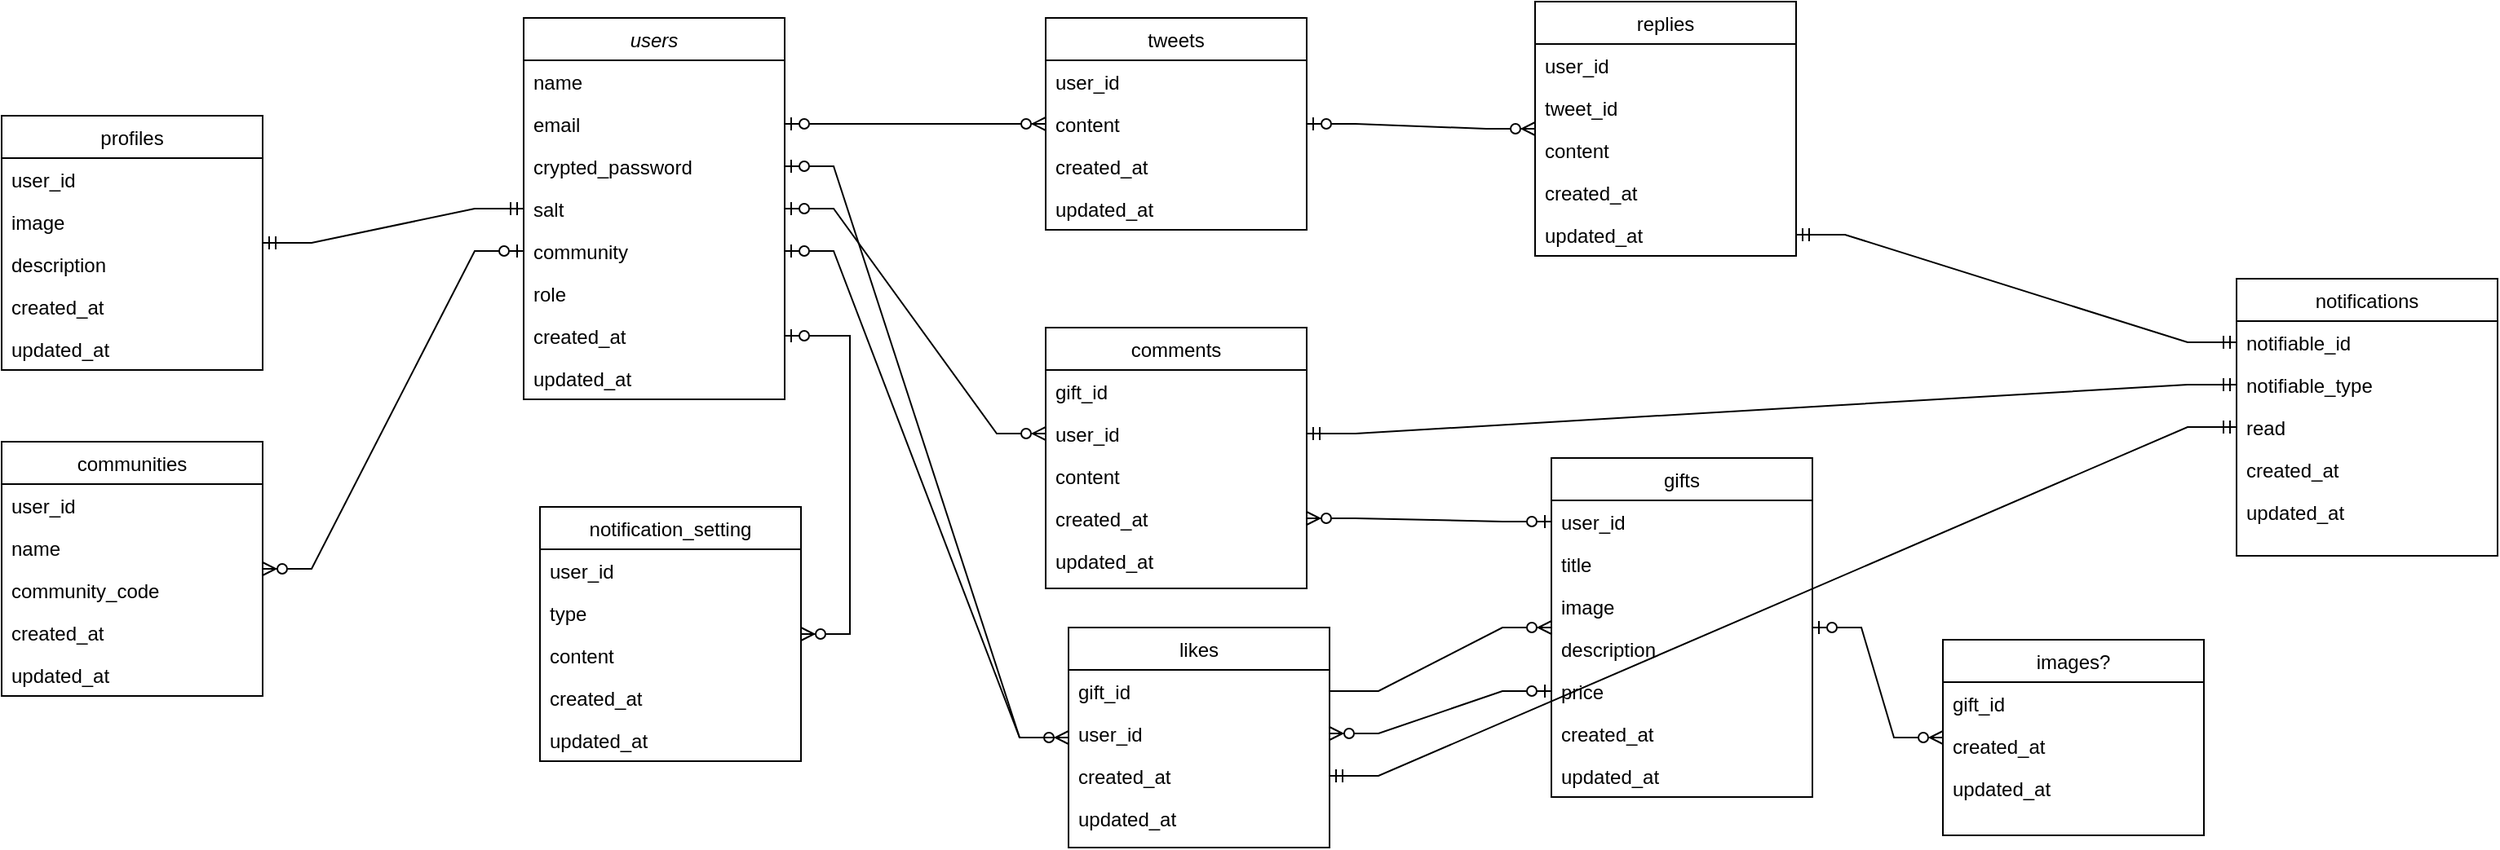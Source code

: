 <mxfile version="18.0.5" type="github">
  <diagram id="C5RBs43oDa-KdzZeNtuy" name="Page-1">
    <mxGraphModel dx="3071" dy="1340" grid="1" gridSize="10" guides="1" tooltips="1" connect="1" arrows="1" fold="1" page="1" pageScale="1" pageWidth="827" pageHeight="1169" math="0" shadow="0">
      <root>
        <mxCell id="WIyWlLk6GJQsqaUBKTNV-0" />
        <mxCell id="WIyWlLk6GJQsqaUBKTNV-1" parent="WIyWlLk6GJQsqaUBKTNV-0" />
        <mxCell id="zkfFHV4jXpPFQw0GAbJ--0" value="users" style="swimlane;fontStyle=2;align=center;verticalAlign=top;childLayout=stackLayout;horizontal=1;startSize=26;horizontalStack=0;resizeParent=1;resizeLast=0;collapsible=1;marginBottom=0;rounded=0;shadow=0;strokeWidth=1;" parent="WIyWlLk6GJQsqaUBKTNV-1" vertex="1">
          <mxGeometry x="80" y="50" width="160" height="234" as="geometry">
            <mxRectangle x="230" y="140" width="160" height="26" as="alternateBounds" />
          </mxGeometry>
        </mxCell>
        <mxCell id="c8Rxnur6RBuowhKr3YoD-0" value="name" style="text;align=left;verticalAlign=top;spacingLeft=4;spacingRight=4;overflow=hidden;rotatable=0;points=[[0,0.5],[1,0.5]];portConstraint=eastwest;" vertex="1" parent="zkfFHV4jXpPFQw0GAbJ--0">
          <mxGeometry y="26" width="160" height="26" as="geometry" />
        </mxCell>
        <mxCell id="c8Rxnur6RBuowhKr3YoD-1" value="email" style="text;align=left;verticalAlign=top;spacingLeft=4;spacingRight=4;overflow=hidden;rotatable=0;points=[[0,0.5],[1,0.5]];portConstraint=eastwest;" vertex="1" parent="zkfFHV4jXpPFQw0GAbJ--0">
          <mxGeometry y="52" width="160" height="26" as="geometry" />
        </mxCell>
        <mxCell id="zkfFHV4jXpPFQw0GAbJ--1" value="crypted_password" style="text;align=left;verticalAlign=top;spacingLeft=4;spacingRight=4;overflow=hidden;rotatable=0;points=[[0,0.5],[1,0.5]];portConstraint=eastwest;" parent="zkfFHV4jXpPFQw0GAbJ--0" vertex="1">
          <mxGeometry y="78" width="160" height="26" as="geometry" />
        </mxCell>
        <mxCell id="c8Rxnur6RBuowhKr3YoD-51" value="salt" style="text;align=left;verticalAlign=top;spacingLeft=4;spacingRight=4;overflow=hidden;rotatable=0;points=[[0,0.5],[1,0.5]];portConstraint=eastwest;" vertex="1" parent="zkfFHV4jXpPFQw0GAbJ--0">
          <mxGeometry y="104" width="160" height="26" as="geometry" />
        </mxCell>
        <mxCell id="c8Rxnur6RBuowhKr3YoD-2" value="community" style="text;align=left;verticalAlign=top;spacingLeft=4;spacingRight=4;overflow=hidden;rotatable=0;points=[[0,0.5],[1,0.5]];portConstraint=eastwest;" vertex="1" parent="zkfFHV4jXpPFQw0GAbJ--0">
          <mxGeometry y="130" width="160" height="26" as="geometry" />
        </mxCell>
        <mxCell id="c8Rxnur6RBuowhKr3YoD-61" value="role" style="text;align=left;verticalAlign=top;spacingLeft=4;spacingRight=4;overflow=hidden;rotatable=0;points=[[0,0.5],[1,0.5]];portConstraint=eastwest;" vertex="1" parent="zkfFHV4jXpPFQw0GAbJ--0">
          <mxGeometry y="156" width="160" height="26" as="geometry" />
        </mxCell>
        <mxCell id="zkfFHV4jXpPFQw0GAbJ--2" value="created_at" style="text;align=left;verticalAlign=top;spacingLeft=4;spacingRight=4;overflow=hidden;rotatable=0;points=[[0,0.5],[1,0.5]];portConstraint=eastwest;rounded=0;shadow=0;html=0;" parent="zkfFHV4jXpPFQw0GAbJ--0" vertex="1">
          <mxGeometry y="182" width="160" height="26" as="geometry" />
        </mxCell>
        <mxCell id="zkfFHV4jXpPFQw0GAbJ--3" value="updated_at" style="text;align=left;verticalAlign=top;spacingLeft=4;spacingRight=4;overflow=hidden;rotatable=0;points=[[0,0.5],[1,0.5]];portConstraint=eastwest;rounded=0;shadow=0;html=0;" parent="zkfFHV4jXpPFQw0GAbJ--0" vertex="1">
          <mxGeometry y="208" width="160" height="26" as="geometry" />
        </mxCell>
        <mxCell id="zkfFHV4jXpPFQw0GAbJ--17" value="profiles" style="swimlane;fontStyle=0;align=center;verticalAlign=top;childLayout=stackLayout;horizontal=1;startSize=26;horizontalStack=0;resizeParent=1;resizeLast=0;collapsible=1;marginBottom=0;rounded=0;shadow=0;strokeWidth=1;" parent="WIyWlLk6GJQsqaUBKTNV-1" vertex="1">
          <mxGeometry x="-240" y="110" width="160" height="156" as="geometry">
            <mxRectangle x="550" y="140" width="160" height="26" as="alternateBounds" />
          </mxGeometry>
        </mxCell>
        <mxCell id="zkfFHV4jXpPFQw0GAbJ--19" value="user_id" style="text;align=left;verticalAlign=top;spacingLeft=4;spacingRight=4;overflow=hidden;rotatable=0;points=[[0,0.5],[1,0.5]];portConstraint=eastwest;rounded=0;shadow=0;html=0;" parent="zkfFHV4jXpPFQw0GAbJ--17" vertex="1">
          <mxGeometry y="26" width="160" height="26" as="geometry" />
        </mxCell>
        <mxCell id="zkfFHV4jXpPFQw0GAbJ--20" value="image" style="text;align=left;verticalAlign=top;spacingLeft=4;spacingRight=4;overflow=hidden;rotatable=0;points=[[0,0.5],[1,0.5]];portConstraint=eastwest;rounded=0;shadow=0;html=0;" parent="zkfFHV4jXpPFQw0GAbJ--17" vertex="1">
          <mxGeometry y="52" width="160" height="26" as="geometry" />
        </mxCell>
        <mxCell id="zkfFHV4jXpPFQw0GAbJ--21" value="description" style="text;align=left;verticalAlign=top;spacingLeft=4;spacingRight=4;overflow=hidden;rotatable=0;points=[[0,0.5],[1,0.5]];portConstraint=eastwest;rounded=0;shadow=0;html=0;" parent="zkfFHV4jXpPFQw0GAbJ--17" vertex="1">
          <mxGeometry y="78" width="160" height="26" as="geometry" />
        </mxCell>
        <mxCell id="c8Rxnur6RBuowhKr3YoD-9" value="created_at" style="text;align=left;verticalAlign=top;spacingLeft=4;spacingRight=4;overflow=hidden;rotatable=0;points=[[0,0.5],[1,0.5]];portConstraint=eastwest;rounded=0;shadow=0;html=0;" vertex="1" parent="zkfFHV4jXpPFQw0GAbJ--17">
          <mxGeometry y="104" width="160" height="26" as="geometry" />
        </mxCell>
        <mxCell id="c8Rxnur6RBuowhKr3YoD-10" value="updated_at" style="text;align=left;verticalAlign=top;spacingLeft=4;spacingRight=4;overflow=hidden;rotatable=0;points=[[0,0.5],[1,0.5]];portConstraint=eastwest;rounded=0;shadow=0;html=0;" vertex="1" parent="zkfFHV4jXpPFQw0GAbJ--17">
          <mxGeometry y="130" width="160" height="26" as="geometry" />
        </mxCell>
        <mxCell id="c8Rxnur6RBuowhKr3YoD-4" value="" style="edgeStyle=entityRelationEdgeStyle;fontSize=12;html=1;endArrow=ERmandOne;startArrow=ERmandOne;rounded=0;" edge="1" parent="WIyWlLk6GJQsqaUBKTNV-1" source="zkfFHV4jXpPFQw0GAbJ--0" target="zkfFHV4jXpPFQw0GAbJ--17">
          <mxGeometry width="100" height="100" relative="1" as="geometry">
            <mxPoint x="350" y="210" as="sourcePoint" />
            <mxPoint x="450" y="110" as="targetPoint" />
          </mxGeometry>
        </mxCell>
        <mxCell id="c8Rxnur6RBuowhKr3YoD-11" value="gifts" style="swimlane;fontStyle=0;align=center;verticalAlign=top;childLayout=stackLayout;horizontal=1;startSize=26;horizontalStack=0;resizeParent=1;resizeLast=0;collapsible=1;marginBottom=0;rounded=0;shadow=0;strokeWidth=1;" vertex="1" parent="WIyWlLk6GJQsqaUBKTNV-1">
          <mxGeometry x="710" y="320" width="160" height="208" as="geometry">
            <mxRectangle x="550" y="140" width="160" height="26" as="alternateBounds" />
          </mxGeometry>
        </mxCell>
        <mxCell id="c8Rxnur6RBuowhKr3YoD-12" value="user_id" style="text;align=left;verticalAlign=top;spacingLeft=4;spacingRight=4;overflow=hidden;rotatable=0;points=[[0,0.5],[1,0.5]];portConstraint=eastwest;rounded=0;shadow=0;html=0;" vertex="1" parent="c8Rxnur6RBuowhKr3YoD-11">
          <mxGeometry y="26" width="160" height="26" as="geometry" />
        </mxCell>
        <mxCell id="c8Rxnur6RBuowhKr3YoD-17" value="title" style="text;align=left;verticalAlign=top;spacingLeft=4;spacingRight=4;overflow=hidden;rotatable=0;points=[[0,0.5],[1,0.5]];portConstraint=eastwest;rounded=0;shadow=0;html=0;" vertex="1" parent="c8Rxnur6RBuowhKr3YoD-11">
          <mxGeometry y="52" width="160" height="26" as="geometry" />
        </mxCell>
        <mxCell id="c8Rxnur6RBuowhKr3YoD-13" value="image" style="text;align=left;verticalAlign=top;spacingLeft=4;spacingRight=4;overflow=hidden;rotatable=0;points=[[0,0.5],[1,0.5]];portConstraint=eastwest;rounded=0;shadow=0;html=0;" vertex="1" parent="c8Rxnur6RBuowhKr3YoD-11">
          <mxGeometry y="78" width="160" height="26" as="geometry" />
        </mxCell>
        <mxCell id="c8Rxnur6RBuowhKr3YoD-14" value="description" style="text;align=left;verticalAlign=top;spacingLeft=4;spacingRight=4;overflow=hidden;rotatable=0;points=[[0,0.5],[1,0.5]];portConstraint=eastwest;rounded=0;shadow=0;html=0;" vertex="1" parent="c8Rxnur6RBuowhKr3YoD-11">
          <mxGeometry y="104" width="160" height="26" as="geometry" />
        </mxCell>
        <mxCell id="c8Rxnur6RBuowhKr3YoD-67" value="price" style="text;align=left;verticalAlign=top;spacingLeft=4;spacingRight=4;overflow=hidden;rotatable=0;points=[[0,0.5],[1,0.5]];portConstraint=eastwest;rounded=0;shadow=0;html=0;" vertex="1" parent="c8Rxnur6RBuowhKr3YoD-11">
          <mxGeometry y="130" width="160" height="26" as="geometry" />
        </mxCell>
        <mxCell id="c8Rxnur6RBuowhKr3YoD-15" value="created_at" style="text;align=left;verticalAlign=top;spacingLeft=4;spacingRight=4;overflow=hidden;rotatable=0;points=[[0,0.5],[1,0.5]];portConstraint=eastwest;rounded=0;shadow=0;html=0;" vertex="1" parent="c8Rxnur6RBuowhKr3YoD-11">
          <mxGeometry y="156" width="160" height="26" as="geometry" />
        </mxCell>
        <mxCell id="c8Rxnur6RBuowhKr3YoD-16" value="updated_at" style="text;align=left;verticalAlign=top;spacingLeft=4;spacingRight=4;overflow=hidden;rotatable=0;points=[[0,0.5],[1,0.5]];portConstraint=eastwest;rounded=0;shadow=0;html=0;" vertex="1" parent="c8Rxnur6RBuowhKr3YoD-11">
          <mxGeometry y="182" width="160" height="26" as="geometry" />
        </mxCell>
        <mxCell id="c8Rxnur6RBuowhKr3YoD-19" value="comments" style="swimlane;fontStyle=0;align=center;verticalAlign=top;childLayout=stackLayout;horizontal=1;startSize=26;horizontalStack=0;resizeParent=1;resizeLast=0;collapsible=1;marginBottom=0;rounded=0;shadow=0;strokeWidth=1;" vertex="1" parent="WIyWlLk6GJQsqaUBKTNV-1">
          <mxGeometry x="400" y="240" width="160" height="160" as="geometry">
            <mxRectangle x="550" y="140" width="160" height="26" as="alternateBounds" />
          </mxGeometry>
        </mxCell>
        <mxCell id="c8Rxnur6RBuowhKr3YoD-20" value="gift_id" style="text;align=left;verticalAlign=top;spacingLeft=4;spacingRight=4;overflow=hidden;rotatable=0;points=[[0,0.5],[1,0.5]];portConstraint=eastwest;rounded=0;shadow=0;html=0;" vertex="1" parent="c8Rxnur6RBuowhKr3YoD-19">
          <mxGeometry y="26" width="160" height="26" as="geometry" />
        </mxCell>
        <mxCell id="c8Rxnur6RBuowhKr3YoD-21" value="user_id" style="text;align=left;verticalAlign=top;spacingLeft=4;spacingRight=4;overflow=hidden;rotatable=0;points=[[0,0.5],[1,0.5]];portConstraint=eastwest;rounded=0;shadow=0;html=0;" vertex="1" parent="c8Rxnur6RBuowhKr3YoD-19">
          <mxGeometry y="52" width="160" height="26" as="geometry" />
        </mxCell>
        <mxCell id="c8Rxnur6RBuowhKr3YoD-22" value="content" style="text;align=left;verticalAlign=top;spacingLeft=4;spacingRight=4;overflow=hidden;rotatable=0;points=[[0,0.5],[1,0.5]];portConstraint=eastwest;rounded=0;shadow=0;html=0;" vertex="1" parent="c8Rxnur6RBuowhKr3YoD-19">
          <mxGeometry y="78" width="160" height="26" as="geometry" />
        </mxCell>
        <mxCell id="c8Rxnur6RBuowhKr3YoD-24" value="created_at" style="text;align=left;verticalAlign=top;spacingLeft=4;spacingRight=4;overflow=hidden;rotatable=0;points=[[0,0.5],[1,0.5]];portConstraint=eastwest;rounded=0;shadow=0;html=0;" vertex="1" parent="c8Rxnur6RBuowhKr3YoD-19">
          <mxGeometry y="104" width="160" height="26" as="geometry" />
        </mxCell>
        <mxCell id="c8Rxnur6RBuowhKr3YoD-25" value="updated_at" style="text;align=left;verticalAlign=top;spacingLeft=4;spacingRight=4;overflow=hidden;rotatable=0;points=[[0,0.5],[1,0.5]];portConstraint=eastwest;rounded=0;shadow=0;html=0;" vertex="1" parent="c8Rxnur6RBuowhKr3YoD-19">
          <mxGeometry y="130" width="160" height="26" as="geometry" />
        </mxCell>
        <mxCell id="c8Rxnur6RBuowhKr3YoD-26" value="images?" style="swimlane;fontStyle=0;align=center;verticalAlign=top;childLayout=stackLayout;horizontal=1;startSize=26;horizontalStack=0;resizeParent=1;resizeLast=0;collapsible=1;marginBottom=0;rounded=0;shadow=0;strokeWidth=1;" vertex="1" parent="WIyWlLk6GJQsqaUBKTNV-1">
          <mxGeometry x="950" y="431.5" width="160" height="120" as="geometry">
            <mxRectangle x="550" y="140" width="160" height="26" as="alternateBounds" />
          </mxGeometry>
        </mxCell>
        <mxCell id="c8Rxnur6RBuowhKr3YoD-27" value="gift_id" style="text;align=left;verticalAlign=top;spacingLeft=4;spacingRight=4;overflow=hidden;rotatable=0;points=[[0,0.5],[1,0.5]];portConstraint=eastwest;rounded=0;shadow=0;html=0;" vertex="1" parent="c8Rxnur6RBuowhKr3YoD-26">
          <mxGeometry y="26" width="160" height="26" as="geometry" />
        </mxCell>
        <mxCell id="c8Rxnur6RBuowhKr3YoD-31" value="created_at" style="text;align=left;verticalAlign=top;spacingLeft=4;spacingRight=4;overflow=hidden;rotatable=0;points=[[0,0.5],[1,0.5]];portConstraint=eastwest;rounded=0;shadow=0;html=0;" vertex="1" parent="c8Rxnur6RBuowhKr3YoD-26">
          <mxGeometry y="52" width="160" height="26" as="geometry" />
        </mxCell>
        <mxCell id="c8Rxnur6RBuowhKr3YoD-32" value="updated_at" style="text;align=left;verticalAlign=top;spacingLeft=4;spacingRight=4;overflow=hidden;rotatable=0;points=[[0,0.5],[1,0.5]];portConstraint=eastwest;rounded=0;shadow=0;html=0;" vertex="1" parent="c8Rxnur6RBuowhKr3YoD-26">
          <mxGeometry y="78" width="160" height="26" as="geometry" />
        </mxCell>
        <mxCell id="c8Rxnur6RBuowhKr3YoD-33" value="" style="edgeStyle=entityRelationEdgeStyle;fontSize=12;html=1;endArrow=ERzeroToMany;startArrow=ERzeroToOne;rounded=0;" edge="1" parent="WIyWlLk6GJQsqaUBKTNV-1" source="c8Rxnur6RBuowhKr3YoD-11" target="c8Rxnur6RBuowhKr3YoD-26">
          <mxGeometry width="100" height="100" relative="1" as="geometry">
            <mxPoint x="530" y="590" as="sourcePoint" />
            <mxPoint x="630" y="490" as="targetPoint" />
          </mxGeometry>
        </mxCell>
        <mxCell id="c8Rxnur6RBuowhKr3YoD-34" value="" style="edgeStyle=entityRelationEdgeStyle;fontSize=12;html=1;endArrow=ERzeroToMany;startArrow=none;rounded=0;" edge="1" parent="WIyWlLk6GJQsqaUBKTNV-1" source="c8Rxnur6RBuowhKr3YoD-69" target="c8Rxnur6RBuowhKr3YoD-11">
          <mxGeometry width="100" height="100" relative="1" as="geometry">
            <mxPoint x="150" y="240" as="sourcePoint" />
            <mxPoint x="310" y="380" as="targetPoint" />
          </mxGeometry>
        </mxCell>
        <mxCell id="c8Rxnur6RBuowhKr3YoD-35" value="" style="edgeStyle=entityRelationEdgeStyle;fontSize=12;html=1;endArrow=ERzeroToMany;startArrow=ERzeroToOne;rounded=0;" edge="1" parent="WIyWlLk6GJQsqaUBKTNV-1" source="c8Rxnur6RBuowhKr3YoD-12" target="c8Rxnur6RBuowhKr3YoD-24">
          <mxGeometry width="100" height="100" relative="1" as="geometry">
            <mxPoint x="470" y="401" as="sourcePoint" />
            <mxPoint x="560" y="360" as="targetPoint" />
          </mxGeometry>
        </mxCell>
        <mxCell id="c8Rxnur6RBuowhKr3YoD-36" value="" style="edgeStyle=entityRelationEdgeStyle;fontSize=12;html=1;endArrow=ERzeroToMany;startArrow=ERzeroToOne;rounded=0;" edge="1" parent="WIyWlLk6GJQsqaUBKTNV-1" source="zkfFHV4jXpPFQw0GAbJ--0" target="c8Rxnur6RBuowhKr3YoD-21">
          <mxGeometry width="100" height="100" relative="1" as="geometry">
            <mxPoint x="470" y="427" as="sourcePoint" />
            <mxPoint x="560" y="515" as="targetPoint" />
          </mxGeometry>
        </mxCell>
        <mxCell id="c8Rxnur6RBuowhKr3YoD-37" value="tweets" style="swimlane;fontStyle=0;align=center;verticalAlign=top;childLayout=stackLayout;horizontal=1;startSize=26;horizontalStack=0;resizeParent=1;resizeLast=0;collapsible=1;marginBottom=0;rounded=0;shadow=0;strokeWidth=1;" vertex="1" parent="WIyWlLk6GJQsqaUBKTNV-1">
          <mxGeometry x="400" y="50" width="160" height="130" as="geometry">
            <mxRectangle x="550" y="140" width="160" height="26" as="alternateBounds" />
          </mxGeometry>
        </mxCell>
        <mxCell id="c8Rxnur6RBuowhKr3YoD-39" value="user_id" style="text;align=left;verticalAlign=top;spacingLeft=4;spacingRight=4;overflow=hidden;rotatable=0;points=[[0,0.5],[1,0.5]];portConstraint=eastwest;rounded=0;shadow=0;html=0;" vertex="1" parent="c8Rxnur6RBuowhKr3YoD-37">
          <mxGeometry y="26" width="160" height="26" as="geometry" />
        </mxCell>
        <mxCell id="c8Rxnur6RBuowhKr3YoD-40" value="content" style="text;align=left;verticalAlign=top;spacingLeft=4;spacingRight=4;overflow=hidden;rotatable=0;points=[[0,0.5],[1,0.5]];portConstraint=eastwest;rounded=0;shadow=0;html=0;" vertex="1" parent="c8Rxnur6RBuowhKr3YoD-37">
          <mxGeometry y="52" width="160" height="26" as="geometry" />
        </mxCell>
        <mxCell id="c8Rxnur6RBuowhKr3YoD-41" value="created_at" style="text;align=left;verticalAlign=top;spacingLeft=4;spacingRight=4;overflow=hidden;rotatable=0;points=[[0,0.5],[1,0.5]];portConstraint=eastwest;rounded=0;shadow=0;html=0;" vertex="1" parent="c8Rxnur6RBuowhKr3YoD-37">
          <mxGeometry y="78" width="160" height="26" as="geometry" />
        </mxCell>
        <mxCell id="c8Rxnur6RBuowhKr3YoD-42" value="updated_at" style="text;align=left;verticalAlign=top;spacingLeft=4;spacingRight=4;overflow=hidden;rotatable=0;points=[[0,0.5],[1,0.5]];portConstraint=eastwest;rounded=0;shadow=0;html=0;" vertex="1" parent="c8Rxnur6RBuowhKr3YoD-37">
          <mxGeometry y="104" width="160" height="26" as="geometry" />
        </mxCell>
        <mxCell id="c8Rxnur6RBuowhKr3YoD-43" value="replies" style="swimlane;fontStyle=0;align=center;verticalAlign=top;childLayout=stackLayout;horizontal=1;startSize=26;horizontalStack=0;resizeParent=1;resizeLast=0;collapsible=1;marginBottom=0;rounded=0;shadow=0;strokeWidth=1;" vertex="1" parent="WIyWlLk6GJQsqaUBKTNV-1">
          <mxGeometry x="700" y="40" width="160" height="156" as="geometry">
            <mxRectangle x="550" y="140" width="160" height="26" as="alternateBounds" />
          </mxGeometry>
        </mxCell>
        <mxCell id="c8Rxnur6RBuowhKr3YoD-44" value="user_id" style="text;align=left;verticalAlign=top;spacingLeft=4;spacingRight=4;overflow=hidden;rotatable=0;points=[[0,0.5],[1,0.5]];portConstraint=eastwest;rounded=0;shadow=0;html=0;" vertex="1" parent="c8Rxnur6RBuowhKr3YoD-43">
          <mxGeometry y="26" width="160" height="26" as="geometry" />
        </mxCell>
        <mxCell id="c8Rxnur6RBuowhKr3YoD-50" value="tweet_id" style="text;align=left;verticalAlign=top;spacingLeft=4;spacingRight=4;overflow=hidden;rotatable=0;points=[[0,0.5],[1,0.5]];portConstraint=eastwest;rounded=0;shadow=0;html=0;" vertex="1" parent="c8Rxnur6RBuowhKr3YoD-43">
          <mxGeometry y="52" width="160" height="26" as="geometry" />
        </mxCell>
        <mxCell id="c8Rxnur6RBuowhKr3YoD-45" value="content" style="text;align=left;verticalAlign=top;spacingLeft=4;spacingRight=4;overflow=hidden;rotatable=0;points=[[0,0.5],[1,0.5]];portConstraint=eastwest;rounded=0;shadow=0;html=0;" vertex="1" parent="c8Rxnur6RBuowhKr3YoD-43">
          <mxGeometry y="78" width="160" height="26" as="geometry" />
        </mxCell>
        <mxCell id="c8Rxnur6RBuowhKr3YoD-46" value="created_at" style="text;align=left;verticalAlign=top;spacingLeft=4;spacingRight=4;overflow=hidden;rotatable=0;points=[[0,0.5],[1,0.5]];portConstraint=eastwest;rounded=0;shadow=0;html=0;" vertex="1" parent="c8Rxnur6RBuowhKr3YoD-43">
          <mxGeometry y="104" width="160" height="26" as="geometry" />
        </mxCell>
        <mxCell id="c8Rxnur6RBuowhKr3YoD-47" value="updated_at" style="text;align=left;verticalAlign=top;spacingLeft=4;spacingRight=4;overflow=hidden;rotatable=0;points=[[0,0.5],[1,0.5]];portConstraint=eastwest;rounded=0;shadow=0;html=0;" vertex="1" parent="c8Rxnur6RBuowhKr3YoD-43">
          <mxGeometry y="130" width="160" height="26" as="geometry" />
        </mxCell>
        <mxCell id="c8Rxnur6RBuowhKr3YoD-48" value="" style="edgeStyle=entityRelationEdgeStyle;fontSize=12;html=1;endArrow=ERzeroToMany;startArrow=ERzeroToOne;rounded=0;" edge="1" parent="WIyWlLk6GJQsqaUBKTNV-1" source="c8Rxnur6RBuowhKr3YoD-1" target="c8Rxnur6RBuowhKr3YoD-37">
          <mxGeometry width="100" height="100" relative="1" as="geometry">
            <mxPoint x="250" y="99" as="sourcePoint" />
            <mxPoint x="430" y="541" as="targetPoint" />
          </mxGeometry>
        </mxCell>
        <mxCell id="c8Rxnur6RBuowhKr3YoD-49" value="" style="edgeStyle=entityRelationEdgeStyle;fontSize=12;html=1;endArrow=ERzeroToMany;startArrow=ERzeroToOne;rounded=0;" edge="1" parent="WIyWlLk6GJQsqaUBKTNV-1" source="c8Rxnur6RBuowhKr3YoD-40" target="c8Rxnur6RBuowhKr3YoD-43">
          <mxGeometry width="100" height="100" relative="1" as="geometry">
            <mxPoint x="560" y="266" as="sourcePoint" />
            <mxPoint x="590" y="290" as="targetPoint" />
          </mxGeometry>
        </mxCell>
        <mxCell id="c8Rxnur6RBuowhKr3YoD-52" value="communities" style="swimlane;fontStyle=0;align=center;verticalAlign=top;childLayout=stackLayout;horizontal=1;startSize=26;horizontalStack=0;resizeParent=1;resizeLast=0;collapsible=1;marginBottom=0;rounded=0;shadow=0;strokeWidth=1;" vertex="1" parent="WIyWlLk6GJQsqaUBKTNV-1">
          <mxGeometry x="-240" y="310" width="160" height="156" as="geometry">
            <mxRectangle x="550" y="140" width="160" height="26" as="alternateBounds" />
          </mxGeometry>
        </mxCell>
        <mxCell id="c8Rxnur6RBuowhKr3YoD-53" value="user_id" style="text;align=left;verticalAlign=top;spacingLeft=4;spacingRight=4;overflow=hidden;rotatable=0;points=[[0,0.5],[1,0.5]];portConstraint=eastwest;rounded=0;shadow=0;html=0;" vertex="1" parent="c8Rxnur6RBuowhKr3YoD-52">
          <mxGeometry y="26" width="160" height="26" as="geometry" />
        </mxCell>
        <mxCell id="c8Rxnur6RBuowhKr3YoD-54" value="name" style="text;align=left;verticalAlign=top;spacingLeft=4;spacingRight=4;overflow=hidden;rotatable=0;points=[[0,0.5],[1,0.5]];portConstraint=eastwest;rounded=0;shadow=0;html=0;" vertex="1" parent="c8Rxnur6RBuowhKr3YoD-52">
          <mxGeometry y="52" width="160" height="26" as="geometry" />
        </mxCell>
        <mxCell id="c8Rxnur6RBuowhKr3YoD-60" value="community_code" style="text;align=left;verticalAlign=top;spacingLeft=4;spacingRight=4;overflow=hidden;rotatable=0;points=[[0,0.5],[1,0.5]];portConstraint=eastwest;rounded=0;shadow=0;html=0;" vertex="1" parent="c8Rxnur6RBuowhKr3YoD-52">
          <mxGeometry y="78" width="160" height="26" as="geometry" />
        </mxCell>
        <mxCell id="c8Rxnur6RBuowhKr3YoD-56" value="created_at" style="text;align=left;verticalAlign=top;spacingLeft=4;spacingRight=4;overflow=hidden;rotatable=0;points=[[0,0.5],[1,0.5]];portConstraint=eastwest;rounded=0;shadow=0;html=0;" vertex="1" parent="c8Rxnur6RBuowhKr3YoD-52">
          <mxGeometry y="104" width="160" height="26" as="geometry" />
        </mxCell>
        <mxCell id="c8Rxnur6RBuowhKr3YoD-57" value="updated_at" style="text;align=left;verticalAlign=top;spacingLeft=4;spacingRight=4;overflow=hidden;rotatable=0;points=[[0,0.5],[1,0.5]];portConstraint=eastwest;rounded=0;shadow=0;html=0;" vertex="1" parent="c8Rxnur6RBuowhKr3YoD-52">
          <mxGeometry y="130" width="160" height="26" as="geometry" />
        </mxCell>
        <mxCell id="c8Rxnur6RBuowhKr3YoD-59" value="" style="edgeStyle=entityRelationEdgeStyle;fontSize=12;html=1;endArrow=ERzeroToMany;startArrow=ERzeroToOne;rounded=0;" edge="1" parent="WIyWlLk6GJQsqaUBKTNV-1" source="c8Rxnur6RBuowhKr3YoD-2" target="c8Rxnur6RBuowhKr3YoD-52">
          <mxGeometry width="100" height="100" relative="1" as="geometry">
            <mxPoint x="250" y="164" as="sourcePoint" />
            <mxPoint x="250" y="445" as="targetPoint" />
          </mxGeometry>
        </mxCell>
        <mxCell id="c8Rxnur6RBuowhKr3YoD-74" value="" style="edgeStyle=entityRelationEdgeStyle;fontSize=12;html=1;endArrow=ERzeroToMany;startArrow=ERzeroToOne;rounded=0;" edge="1" parent="WIyWlLk6GJQsqaUBKTNV-1" source="c8Rxnur6RBuowhKr3YoD-2" target="c8Rxnur6RBuowhKr3YoD-68">
          <mxGeometry width="100" height="100" relative="1" as="geometry">
            <mxPoint x="250" y="177" as="sourcePoint" />
            <mxPoint x="250" y="445" as="targetPoint" />
          </mxGeometry>
        </mxCell>
        <mxCell id="c8Rxnur6RBuowhKr3YoD-75" value="" style="edgeStyle=entityRelationEdgeStyle;fontSize=12;html=1;endArrow=ERzeroToMany;startArrow=ERzeroToOne;rounded=0;" edge="1" parent="WIyWlLk6GJQsqaUBKTNV-1" source="c8Rxnur6RBuowhKr3YoD-67" target="c8Rxnur6RBuowhKr3YoD-70">
          <mxGeometry width="100" height="100" relative="1" as="geometry">
            <mxPoint x="650" y="610" as="sourcePoint" />
            <mxPoint x="430" y="554" as="targetPoint" />
          </mxGeometry>
        </mxCell>
        <mxCell id="c8Rxnur6RBuowhKr3YoD-77" value="notifications" style="swimlane;fontStyle=0;align=center;verticalAlign=top;childLayout=stackLayout;horizontal=1;startSize=26;horizontalStack=0;resizeParent=1;resizeLast=0;collapsible=1;marginBottom=0;rounded=0;shadow=0;strokeWidth=1;" vertex="1" parent="WIyWlLk6GJQsqaUBKTNV-1">
          <mxGeometry x="1130" y="210" width="160" height="170" as="geometry">
            <mxRectangle x="550" y="140" width="160" height="26" as="alternateBounds" />
          </mxGeometry>
        </mxCell>
        <mxCell id="c8Rxnur6RBuowhKr3YoD-94" value="notifiable_id" style="text;align=left;verticalAlign=top;spacingLeft=4;spacingRight=4;overflow=hidden;rotatable=0;points=[[0,0.5],[1,0.5]];portConstraint=eastwest;rounded=0;shadow=0;html=0;" vertex="1" parent="c8Rxnur6RBuowhKr3YoD-77">
          <mxGeometry y="26" width="160" height="26" as="geometry" />
        </mxCell>
        <mxCell id="c8Rxnur6RBuowhKr3YoD-79" value="notifiable_type" style="text;align=left;verticalAlign=top;spacingLeft=4;spacingRight=4;overflow=hidden;rotatable=0;points=[[0,0.5],[1,0.5]];portConstraint=eastwest;rounded=0;shadow=0;html=0;" vertex="1" parent="c8Rxnur6RBuowhKr3YoD-77">
          <mxGeometry y="52" width="160" height="26" as="geometry" />
        </mxCell>
        <mxCell id="c8Rxnur6RBuowhKr3YoD-80" value="read" style="text;align=left;verticalAlign=top;spacingLeft=4;spacingRight=4;overflow=hidden;rotatable=0;points=[[0,0.5],[1,0.5]];portConstraint=eastwest;rounded=0;shadow=0;html=0;" vertex="1" parent="c8Rxnur6RBuowhKr3YoD-77">
          <mxGeometry y="78" width="160" height="26" as="geometry" />
        </mxCell>
        <mxCell id="c8Rxnur6RBuowhKr3YoD-81" value="created_at" style="text;align=left;verticalAlign=top;spacingLeft=4;spacingRight=4;overflow=hidden;rotatable=0;points=[[0,0.5],[1,0.5]];portConstraint=eastwest;rounded=0;shadow=0;html=0;" vertex="1" parent="c8Rxnur6RBuowhKr3YoD-77">
          <mxGeometry y="104" width="160" height="26" as="geometry" />
        </mxCell>
        <mxCell id="c8Rxnur6RBuowhKr3YoD-82" value="updated_at" style="text;align=left;verticalAlign=top;spacingLeft=4;spacingRight=4;overflow=hidden;rotatable=0;points=[[0,0.5],[1,0.5]];portConstraint=eastwest;rounded=0;shadow=0;html=0;" vertex="1" parent="c8Rxnur6RBuowhKr3YoD-77">
          <mxGeometry y="130" width="160" height="26" as="geometry" />
        </mxCell>
        <mxCell id="c8Rxnur6RBuowhKr3YoD-84" value="notification_setting" style="swimlane;fontStyle=0;align=center;verticalAlign=top;childLayout=stackLayout;horizontal=1;startSize=26;horizontalStack=0;resizeParent=1;resizeLast=0;collapsible=1;marginBottom=0;rounded=0;shadow=0;strokeWidth=1;" vertex="1" parent="WIyWlLk6GJQsqaUBKTNV-1">
          <mxGeometry x="90" y="350" width="160" height="156" as="geometry">
            <mxRectangle x="550" y="140" width="160" height="26" as="alternateBounds" />
          </mxGeometry>
        </mxCell>
        <mxCell id="c8Rxnur6RBuowhKr3YoD-85" value="user_id" style="text;align=left;verticalAlign=top;spacingLeft=4;spacingRight=4;overflow=hidden;rotatable=0;points=[[0,0.5],[1,0.5]];portConstraint=eastwest;rounded=0;shadow=0;html=0;" vertex="1" parent="c8Rxnur6RBuowhKr3YoD-84">
          <mxGeometry y="26" width="160" height="26" as="geometry" />
        </mxCell>
        <mxCell id="c8Rxnur6RBuowhKr3YoD-86" value="type" style="text;align=left;verticalAlign=top;spacingLeft=4;spacingRight=4;overflow=hidden;rotatable=0;points=[[0,0.5],[1,0.5]];portConstraint=eastwest;rounded=0;shadow=0;html=0;" vertex="1" parent="c8Rxnur6RBuowhKr3YoD-84">
          <mxGeometry y="52" width="160" height="26" as="geometry" />
        </mxCell>
        <mxCell id="c8Rxnur6RBuowhKr3YoD-87" value="content" style="text;align=left;verticalAlign=top;spacingLeft=4;spacingRight=4;overflow=hidden;rotatable=0;points=[[0,0.5],[1,0.5]];portConstraint=eastwest;rounded=0;shadow=0;html=0;" vertex="1" parent="c8Rxnur6RBuowhKr3YoD-84">
          <mxGeometry y="78" width="160" height="26" as="geometry" />
        </mxCell>
        <mxCell id="c8Rxnur6RBuowhKr3YoD-88" value="created_at" style="text;align=left;verticalAlign=top;spacingLeft=4;spacingRight=4;overflow=hidden;rotatable=0;points=[[0,0.5],[1,0.5]];portConstraint=eastwest;rounded=0;shadow=0;html=0;" vertex="1" parent="c8Rxnur6RBuowhKr3YoD-84">
          <mxGeometry y="104" width="160" height="26" as="geometry" />
        </mxCell>
        <mxCell id="c8Rxnur6RBuowhKr3YoD-89" value="updated_at" style="text;align=left;verticalAlign=top;spacingLeft=4;spacingRight=4;overflow=hidden;rotatable=0;points=[[0,0.5],[1,0.5]];portConstraint=eastwest;rounded=0;shadow=0;html=0;" vertex="1" parent="c8Rxnur6RBuowhKr3YoD-84">
          <mxGeometry y="130" width="160" height="26" as="geometry" />
        </mxCell>
        <mxCell id="c8Rxnur6RBuowhKr3YoD-90" value="" style="edgeStyle=entityRelationEdgeStyle;fontSize=12;html=1;endArrow=ERzeroToMany;startArrow=ERzeroToOne;rounded=0;" edge="1" parent="WIyWlLk6GJQsqaUBKTNV-1" source="zkfFHV4jXpPFQw0GAbJ--2" target="c8Rxnur6RBuowhKr3YoD-84">
          <mxGeometry width="100" height="100" relative="1" as="geometry">
            <mxPoint x="90" y="229" as="sourcePoint" />
            <mxPoint x="-70" y="595" as="targetPoint" />
          </mxGeometry>
        </mxCell>
        <mxCell id="c8Rxnur6RBuowhKr3YoD-96" value="" style="edgeStyle=entityRelationEdgeStyle;fontSize=12;html=1;endArrow=ERmandOne;startArrow=ERmandOne;rounded=0;" edge="1" parent="WIyWlLk6GJQsqaUBKTNV-1" source="c8Rxnur6RBuowhKr3YoD-72" target="c8Rxnur6RBuowhKr3YoD-80">
          <mxGeometry width="100" height="100" relative="1" as="geometry">
            <mxPoint x="330" y="650" as="sourcePoint" />
            <mxPoint x="140" y="671" as="targetPoint" />
          </mxGeometry>
        </mxCell>
        <mxCell id="c8Rxnur6RBuowhKr3YoD-100" value="" style="edgeStyle=entityRelationEdgeStyle;fontSize=12;html=1;endArrow=ERmandOne;startArrow=ERmandOne;rounded=0;" edge="1" parent="WIyWlLk6GJQsqaUBKTNV-1" source="c8Rxnur6RBuowhKr3YoD-21" target="c8Rxnur6RBuowhKr3YoD-79">
          <mxGeometry width="100" height="100" relative="1" as="geometry">
            <mxPoint x="344" y="701" as="sourcePoint" />
            <mxPoint x="180" y="607" as="targetPoint" />
          </mxGeometry>
        </mxCell>
        <mxCell id="c8Rxnur6RBuowhKr3YoD-101" value="" style="edgeStyle=entityRelationEdgeStyle;fontSize=12;html=1;endArrow=ERmandOne;startArrow=ERmandOne;rounded=0;" edge="1" parent="WIyWlLk6GJQsqaUBKTNV-1" source="c8Rxnur6RBuowhKr3YoD-47" target="c8Rxnur6RBuowhKr3YoD-94">
          <mxGeometry width="100" height="100" relative="1" as="geometry">
            <mxPoint x="344" y="491" as="sourcePoint" />
            <mxPoint x="140" y="450" as="targetPoint" />
          </mxGeometry>
        </mxCell>
        <mxCell id="c8Rxnur6RBuowhKr3YoD-68" value="likes" style="swimlane;fontStyle=0;align=center;verticalAlign=top;childLayout=stackLayout;horizontal=1;startSize=26;horizontalStack=0;resizeParent=1;resizeLast=0;collapsible=1;marginBottom=0;rounded=0;shadow=0;strokeWidth=1;" vertex="1" parent="WIyWlLk6GJQsqaUBKTNV-1">
          <mxGeometry x="414" y="424" width="160" height="135" as="geometry">
            <mxRectangle x="550" y="140" width="160" height="26" as="alternateBounds" />
          </mxGeometry>
        </mxCell>
        <mxCell id="c8Rxnur6RBuowhKr3YoD-69" value="gift_id" style="text;align=left;verticalAlign=top;spacingLeft=4;spacingRight=4;overflow=hidden;rotatable=0;points=[[0,0.5],[1,0.5]];portConstraint=eastwest;rounded=0;shadow=0;html=0;" vertex="1" parent="c8Rxnur6RBuowhKr3YoD-68">
          <mxGeometry y="26" width="160" height="26" as="geometry" />
        </mxCell>
        <mxCell id="c8Rxnur6RBuowhKr3YoD-70" value="user_id" style="text;align=left;verticalAlign=top;spacingLeft=4;spacingRight=4;overflow=hidden;rotatable=0;points=[[0,0.5],[1,0.5]];portConstraint=eastwest;rounded=0;shadow=0;html=0;" vertex="1" parent="c8Rxnur6RBuowhKr3YoD-68">
          <mxGeometry y="52" width="160" height="26" as="geometry" />
        </mxCell>
        <mxCell id="c8Rxnur6RBuowhKr3YoD-72" value="created_at" style="text;align=left;verticalAlign=top;spacingLeft=4;spacingRight=4;overflow=hidden;rotatable=0;points=[[0,0.5],[1,0.5]];portConstraint=eastwest;rounded=0;shadow=0;html=0;" vertex="1" parent="c8Rxnur6RBuowhKr3YoD-68">
          <mxGeometry y="78" width="160" height="26" as="geometry" />
        </mxCell>
        <mxCell id="c8Rxnur6RBuowhKr3YoD-73" value="updated_at" style="text;align=left;verticalAlign=top;spacingLeft=4;spacingRight=4;overflow=hidden;rotatable=0;points=[[0,0.5],[1,0.5]];portConstraint=eastwest;rounded=0;shadow=0;html=0;" vertex="1" parent="c8Rxnur6RBuowhKr3YoD-68">
          <mxGeometry y="104" width="160" height="26" as="geometry" />
        </mxCell>
        <mxCell id="c8Rxnur6RBuowhKr3YoD-114" value="" style="edgeStyle=entityRelationEdgeStyle;fontSize=12;html=1;endArrow=none;startArrow=ERzeroToOne;rounded=0;" edge="1" parent="WIyWlLk6GJQsqaUBKTNV-1" source="zkfFHV4jXpPFQw0GAbJ--1" target="c8Rxnur6RBuowhKr3YoD-68">
          <mxGeometry width="100" height="100" relative="1" as="geometry">
            <mxPoint x="240" y="141" as="sourcePoint" />
            <mxPoint x="740" y="795.0" as="targetPoint" />
          </mxGeometry>
        </mxCell>
      </root>
    </mxGraphModel>
  </diagram>
</mxfile>
